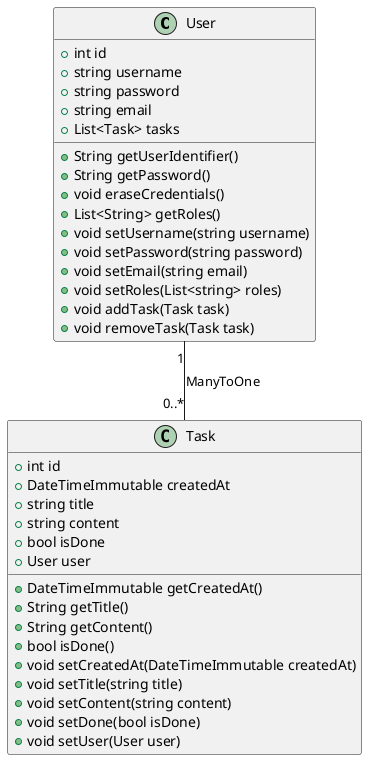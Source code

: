 @startuml

class User {
    +int id
    +string username
    +string password
    +string email
    +List<Task> tasks
    +String getUserIdentifier()
    +String getPassword()
    +void eraseCredentials()
    +List<String> getRoles()
    +void setUsername(string username)
    +void setPassword(string password)
    +void setEmail(string email)
    +void setRoles(List<string> roles)
    +void addTask(Task task)
    +void removeTask(Task task)
}

class Task {
    +int id
    +DateTimeImmutable createdAt
    +string title
    +string content
    +bool isDone
    +User user
    +DateTimeImmutable getCreatedAt()
    +String getTitle()
    +String getContent()
    +bool isDone()
    +void setCreatedAt(DateTimeImmutable createdAt)
    +void setTitle(string title)
    +void setContent(string content)
    +void setDone(bool isDone)
    +void setUser(User user)
}

User "1" -- "0..*" Task : ManyToOne

@enduml
